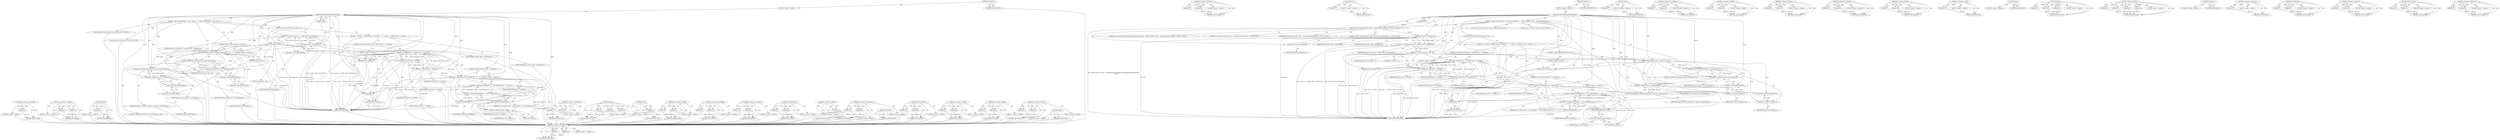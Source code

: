 digraph "&lt;operator&gt;.fieldAccess" {
vulnerable_160 [label=<(METHOD,&lt;operator&gt;.indirection)>];
vulnerable_161 [label=<(PARAM,p1)>];
vulnerable_162 [label=<(BLOCK,&lt;empty&gt;,&lt;empty&gt;)>];
vulnerable_163 [label=<(METHOD_RETURN,ANY)>];
vulnerable_114 [label=<(METHOD,&lt;operator&gt;.logicalOr)>];
vulnerable_115 [label=<(PARAM,p1)>];
vulnerable_116 [label=<(PARAM,p2)>];
vulnerable_117 [label=<(BLOCK,&lt;empty&gt;,&lt;empty&gt;)>];
vulnerable_118 [label=<(METHOD_RETURN,ANY)>];
vulnerable_138 [label=<(METHOD,value)>];
vulnerable_139 [label=<(PARAM,p1)>];
vulnerable_140 [label=<(BLOCK,&lt;empty&gt;,&lt;empty&gt;)>];
vulnerable_141 [label=<(METHOD_RETURN,ANY)>];
vulnerable_6 [label=<(METHOD,&lt;global&gt;)<SUB>1</SUB>>];
vulnerable_7 [label=<(BLOCK,&lt;empty&gt;,&lt;empty&gt;)<SUB>1</SUB>>];
vulnerable_8 [label=<(METHOD,OnFileCanReadWithoutBlocking)<SUB>1</SUB>>];
vulnerable_9 [label=<(PARAM,int fd)<SUB>1</SUB>>];
vulnerable_10 [label=<(BLOCK,{
   input_event inputs[4];
   ssize_t read_siz...,{
   input_event inputs[4];
   ssize_t read_siz...)<SUB>1</SUB>>];
vulnerable_11 [label="<(LOCAL,input_event[4] inputs: input_event[4])<SUB>2</SUB>>"];
vulnerable_12 [label="<(LOCAL,ssize_t read_size: ssize_t)<SUB>3</SUB>>"];
vulnerable_13 [label=<(&lt;operator&gt;.assignment,read_size = read(fd, inputs, sizeof(inputs)))<SUB>3</SUB>>];
vulnerable_14 [label=<(IDENTIFIER,read_size,read_size = read(fd, inputs, sizeof(inputs)))<SUB>3</SUB>>];
vulnerable_15 [label=<(read,read(fd, inputs, sizeof(inputs)))<SUB>3</SUB>>];
vulnerable_16 [label=<(IDENTIFIER,fd,read(fd, inputs, sizeof(inputs)))<SUB>3</SUB>>];
vulnerable_17 [label=<(IDENTIFIER,inputs,read(fd, inputs, sizeof(inputs)))<SUB>3</SUB>>];
vulnerable_18 [label=<(&lt;operator&gt;.sizeOf,sizeof(inputs))<SUB>3</SUB>>];
vulnerable_19 [label=<(IDENTIFIER,inputs,sizeof(inputs))<SUB>3</SUB>>];
vulnerable_20 [label=<(CONTROL_STRUCTURE,IF,if (read_size &lt; 0))<SUB>4</SUB>>];
vulnerable_21 [label=<(&lt;operator&gt;.lessThan,read_size &lt; 0)<SUB>4</SUB>>];
vulnerable_22 [label=<(IDENTIFIER,read_size,read_size &lt; 0)<SUB>4</SUB>>];
vulnerable_23 [label=<(LITERAL,0,read_size &lt; 0)<SUB>4</SUB>>];
vulnerable_24 [label=<(BLOCK,{
    if (errno == EINTR || errno == EAGAIN)
  ...,{
    if (errno == EINTR || errno == EAGAIN)
  ...)<SUB>4</SUB>>];
vulnerable_25 [label=<(CONTROL_STRUCTURE,IF,if (errno == EINTR || errno == EAGAIN))<SUB>5</SUB>>];
vulnerable_26 [label=<(&lt;operator&gt;.logicalOr,errno == EINTR || errno == EAGAIN)<SUB>5</SUB>>];
vulnerable_27 [label=<(&lt;operator&gt;.equals,errno == EINTR)<SUB>5</SUB>>];
vulnerable_28 [label=<(IDENTIFIER,errno,errno == EINTR)<SUB>5</SUB>>];
vulnerable_29 [label=<(IDENTIFIER,EINTR,errno == EINTR)<SUB>5</SUB>>];
vulnerable_30 [label=<(&lt;operator&gt;.equals,errno == EAGAIN)<SUB>5</SUB>>];
vulnerable_31 [label=<(IDENTIFIER,errno,errno == EAGAIN)<SUB>5</SUB>>];
vulnerable_32 [label=<(IDENTIFIER,EAGAIN,errno == EAGAIN)<SUB>5</SUB>>];
vulnerable_33 [label=<(BLOCK,&lt;empty&gt;,&lt;empty&gt;)<SUB>6</SUB>>];
vulnerable_34 [label=<(RETURN,return;,return;)<SUB>6</SUB>>];
vulnerable_35 [label=<(CONTROL_STRUCTURE,IF,if (errno != ENODEV))<SUB>7</SUB>>];
vulnerable_36 [label=<(&lt;operator&gt;.notEquals,errno != ENODEV)<SUB>7</SUB>>];
vulnerable_37 [label=<(IDENTIFIER,errno,errno != ENODEV)<SUB>7</SUB>>];
vulnerable_38 [label=<(IDENTIFIER,ENODEV,errno != ENODEV)<SUB>7</SUB>>];
vulnerable_39 [label=<(BLOCK,&lt;empty&gt;,&lt;empty&gt;)<SUB>8</SUB>>];
vulnerable_40 [label=<(&lt;operator&gt;.shiftLeft,PLOG(ERROR) &lt;&lt; &quot;error reading device &quot; &lt;&lt; path_...)<SUB>8</SUB>>];
vulnerable_41 [label=<(&lt;operator&gt;.shiftLeft,PLOG(ERROR) &lt;&lt; &quot;error reading device &quot;)<SUB>8</SUB>>];
vulnerable_42 [label=<(PLOG,PLOG(ERROR))<SUB>8</SUB>>];
vulnerable_43 [label=<(IDENTIFIER,ERROR,PLOG(ERROR))<SUB>8</SUB>>];
vulnerable_44 [label=<(LITERAL,&quot;error reading device &quot;,PLOG(ERROR) &lt;&lt; &quot;error reading device &quot;)<SUB>8</SUB>>];
vulnerable_45 [label=<(value,path_.value())<SUB>8</SUB>>];
vulnerable_46 [label=<(&lt;operator&gt;.fieldAccess,path_.value)<SUB>8</SUB>>];
vulnerable_47 [label=<(IDENTIFIER,path_,path_.value())<SUB>8</SUB>>];
vulnerable_48 [label=<(FIELD_IDENTIFIER,value,value)<SUB>8</SUB>>];
vulnerable_49 [label=<(Stop,Stop())<SUB>9</SUB>>];
vulnerable_50 [label=<(RETURN,return;,return;)<SUB>10</SUB>>];
vulnerable_51 [label=<(CONTROL_STRUCTURE,IF,if (ignore_events_))<SUB>13</SUB>>];
vulnerable_52 [label=<(IDENTIFIER,ignore_events_,if (ignore_events_))<SUB>13</SUB>>];
vulnerable_53 [label=<(BLOCK,&lt;empty&gt;,&lt;empty&gt;)<SUB>14</SUB>>];
vulnerable_54 [label=<(RETURN,return;,return;)<SUB>14</SUB>>];
vulnerable_55 [label=<(DCHECK_EQ,DCHECK_EQ(read_size % sizeof(*inputs), 0u))<SUB>16</SUB>>];
vulnerable_56 [label=<(&lt;operator&gt;.modulo,read_size % sizeof(*inputs))<SUB>16</SUB>>];
vulnerable_57 [label=<(IDENTIFIER,read_size,read_size % sizeof(*inputs))<SUB>16</SUB>>];
vulnerable_58 [label=<(&lt;operator&gt;.sizeOf,sizeof(*inputs))<SUB>16</SUB>>];
vulnerable_59 [label=<(&lt;operator&gt;.indirection,*inputs)<SUB>16</SUB>>];
vulnerable_60 [label=<(IDENTIFIER,inputs,sizeof(*inputs))<SUB>16</SUB>>];
vulnerable_61 [label=<(LITERAL,0u,DCHECK_EQ(read_size % sizeof(*inputs), 0u))<SUB>16</SUB>>];
vulnerable_62 [label=<(ProcessEvents,ProcessEvents(inputs, read_size / sizeof(*inputs)))<SUB>17</SUB>>];
vulnerable_63 [label=<(IDENTIFIER,inputs,ProcessEvents(inputs, read_size / sizeof(*inputs)))<SUB>17</SUB>>];
vulnerable_64 [label=<(&lt;operator&gt;.division,read_size / sizeof(*inputs))<SUB>17</SUB>>];
vulnerable_65 [label=<(IDENTIFIER,read_size,read_size / sizeof(*inputs))<SUB>17</SUB>>];
vulnerable_66 [label=<(&lt;operator&gt;.sizeOf,sizeof(*inputs))<SUB>17</SUB>>];
vulnerable_67 [label=<(&lt;operator&gt;.indirection,*inputs)<SUB>17</SUB>>];
vulnerable_68 [label=<(IDENTIFIER,inputs,sizeof(*inputs))<SUB>17</SUB>>];
vulnerable_69 [label=<(METHOD_RETURN,void)<SUB>1</SUB>>];
vulnerable_71 [label=<(METHOD_RETURN,ANY)<SUB>1</SUB>>];
vulnerable_142 [label=<(METHOD,&lt;operator&gt;.fieldAccess)>];
vulnerable_143 [label=<(PARAM,p1)>];
vulnerable_144 [label=<(PARAM,p2)>];
vulnerable_145 [label=<(BLOCK,&lt;empty&gt;,&lt;empty&gt;)>];
vulnerable_146 [label=<(METHOD_RETURN,ANY)>];
vulnerable_99 [label=<(METHOD,read)>];
vulnerable_100 [label=<(PARAM,p1)>];
vulnerable_101 [label=<(PARAM,p2)>];
vulnerable_102 [label=<(PARAM,p3)>];
vulnerable_103 [label=<(BLOCK,&lt;empty&gt;,&lt;empty&gt;)>];
vulnerable_104 [label=<(METHOD_RETURN,ANY)>];
vulnerable_134 [label=<(METHOD,PLOG)>];
vulnerable_135 [label=<(PARAM,p1)>];
vulnerable_136 [label=<(BLOCK,&lt;empty&gt;,&lt;empty&gt;)>];
vulnerable_137 [label=<(METHOD_RETURN,ANY)>];
vulnerable_129 [label=<(METHOD,&lt;operator&gt;.shiftLeft)>];
vulnerable_130 [label=<(PARAM,p1)>];
vulnerable_131 [label=<(PARAM,p2)>];
vulnerable_132 [label=<(BLOCK,&lt;empty&gt;,&lt;empty&gt;)>];
vulnerable_133 [label=<(METHOD_RETURN,ANY)>];
vulnerable_124 [label=<(METHOD,&lt;operator&gt;.notEquals)>];
vulnerable_125 [label=<(PARAM,p1)>];
vulnerable_126 [label=<(PARAM,p2)>];
vulnerable_127 [label=<(BLOCK,&lt;empty&gt;,&lt;empty&gt;)>];
vulnerable_128 [label=<(METHOD_RETURN,ANY)>];
vulnerable_109 [label=<(METHOD,&lt;operator&gt;.lessThan)>];
vulnerable_110 [label=<(PARAM,p1)>];
vulnerable_111 [label=<(PARAM,p2)>];
vulnerable_112 [label=<(BLOCK,&lt;empty&gt;,&lt;empty&gt;)>];
vulnerable_113 [label=<(METHOD_RETURN,ANY)>];
vulnerable_150 [label=<(METHOD,DCHECK_EQ)>];
vulnerable_151 [label=<(PARAM,p1)>];
vulnerable_152 [label=<(PARAM,p2)>];
vulnerable_153 [label=<(BLOCK,&lt;empty&gt;,&lt;empty&gt;)>];
vulnerable_154 [label=<(METHOD_RETURN,ANY)>];
vulnerable_105 [label=<(METHOD,&lt;operator&gt;.sizeOf)>];
vulnerable_106 [label=<(PARAM,p1)>];
vulnerable_107 [label=<(BLOCK,&lt;empty&gt;,&lt;empty&gt;)>];
vulnerable_108 [label=<(METHOD_RETURN,ANY)>];
vulnerable_94 [label=<(METHOD,&lt;operator&gt;.assignment)>];
vulnerable_95 [label=<(PARAM,p1)>];
vulnerable_96 [label=<(PARAM,p2)>];
vulnerable_97 [label=<(BLOCK,&lt;empty&gt;,&lt;empty&gt;)>];
vulnerable_98 [label=<(METHOD_RETURN,ANY)>];
vulnerable_88 [label=<(METHOD,&lt;global&gt;)<SUB>1</SUB>>];
vulnerable_89 [label=<(BLOCK,&lt;empty&gt;,&lt;empty&gt;)>];
vulnerable_90 [label=<(METHOD_RETURN,ANY)>];
vulnerable_164 [label=<(METHOD,ProcessEvents)>];
vulnerable_165 [label=<(PARAM,p1)>];
vulnerable_166 [label=<(PARAM,p2)>];
vulnerable_167 [label=<(BLOCK,&lt;empty&gt;,&lt;empty&gt;)>];
vulnerable_168 [label=<(METHOD_RETURN,ANY)>];
vulnerable_155 [label=<(METHOD,&lt;operator&gt;.modulo)>];
vulnerable_156 [label=<(PARAM,p1)>];
vulnerable_157 [label=<(PARAM,p2)>];
vulnerable_158 [label=<(BLOCK,&lt;empty&gt;,&lt;empty&gt;)>];
vulnerable_159 [label=<(METHOD_RETURN,ANY)>];
vulnerable_119 [label=<(METHOD,&lt;operator&gt;.equals)>];
vulnerable_120 [label=<(PARAM,p1)>];
vulnerable_121 [label=<(PARAM,p2)>];
vulnerable_122 [label=<(BLOCK,&lt;empty&gt;,&lt;empty&gt;)>];
vulnerable_123 [label=<(METHOD_RETURN,ANY)>];
vulnerable_169 [label=<(METHOD,&lt;operator&gt;.division)>];
vulnerable_170 [label=<(PARAM,p1)>];
vulnerable_171 [label=<(PARAM,p2)>];
vulnerable_172 [label=<(BLOCK,&lt;empty&gt;,&lt;empty&gt;)>];
vulnerable_173 [label=<(METHOD_RETURN,ANY)>];
vulnerable_147 [label=<(METHOD,Stop)>];
vulnerable_148 [label=<(BLOCK,&lt;empty&gt;,&lt;empty&gt;)>];
vulnerable_149 [label=<(METHOD_RETURN,ANY)>];
fixed_173 [label=<(METHOD,&lt;operator&gt;.modulo)>];
fixed_174 [label=<(PARAM,p1)>];
fixed_175 [label=<(PARAM,p2)>];
fixed_176 [label=<(BLOCK,&lt;empty&gt;,&lt;empty&gt;)>];
fixed_177 [label=<(METHOD_RETURN,ANY)>];
fixed_127 [label=<(METHOD,&lt;operator&gt;.lessThan)>];
fixed_128 [label=<(PARAM,p1)>];
fixed_129 [label=<(PARAM,p2)>];
fixed_130 [label=<(BLOCK,&lt;empty&gt;,&lt;empty&gt;)>];
fixed_131 [label=<(METHOD_RETURN,ANY)>];
fixed_152 [label=<(METHOD,PLOG)>];
fixed_153 [label=<(PARAM,p1)>];
fixed_154 [label=<(BLOCK,&lt;empty&gt;,&lt;empty&gt;)>];
fixed_155 [label=<(METHOD_RETURN,ANY)>];
fixed_6 [label=<(METHOD,&lt;global&gt;)<SUB>1</SUB>>];
fixed_7 [label=<(BLOCK,&lt;empty&gt;,&lt;empty&gt;)<SUB>1</SUB>>];
fixed_8 [label=<(METHOD,OnFileCanReadWithoutBlocking)<SUB>1</SUB>>];
fixed_9 [label=<(PARAM,int fd)<SUB>1</SUB>>];
fixed_10 [label=<(BLOCK,{
  TRACE_EVENT1(&quot;evdev&quot;, &quot;EventConverterEvdevI...,{
  TRACE_EVENT1(&quot;evdev&quot;, &quot;EventConverterEvdevI...)<SUB>1</SUB>>];
fixed_11 [label="<(TRACE_EVENT1,TRACE_EVENT1(&quot;evdev&quot;, &quot;EventConverterEvdevImpl:...)<SUB>2</SUB>>"];
fixed_12 [label="<(LITERAL,&quot;evdev&quot;,TRACE_EVENT1(&quot;evdev&quot;, &quot;EventConverterEvdevImpl:...)<SUB>2</SUB>>"];
fixed_13 [label="<(LITERAL,&quot;EventConverterEvdevImpl::OnFileCanReadWithoutB...,TRACE_EVENT1(&quot;evdev&quot;, &quot;EventConverterEvdevImpl:...)<SUB>2</SUB>>"];
fixed_14 [label="<(LITERAL,&quot;fd&quot;,TRACE_EVENT1(&quot;evdev&quot;, &quot;EventConverterEvdevImpl:...)<SUB>3</SUB>>"];
fixed_15 [label="<(IDENTIFIER,fd,TRACE_EVENT1(&quot;evdev&quot;, &quot;EventConverterEvdevImpl:...)<SUB>3</SUB>>"];
fixed_16 [label="<(LOCAL,input_event[4] inputs: input_event[4])<SUB>5</SUB>>"];
fixed_17 [label="<(LOCAL,ssize_t read_size: ssize_t)<SUB>6</SUB>>"];
fixed_18 [label=<(&lt;operator&gt;.assignment,read_size = read(fd, inputs, sizeof(inputs)))<SUB>6</SUB>>];
fixed_19 [label=<(IDENTIFIER,read_size,read_size = read(fd, inputs, sizeof(inputs)))<SUB>6</SUB>>];
fixed_20 [label=<(read,read(fd, inputs, sizeof(inputs)))<SUB>6</SUB>>];
fixed_21 [label=<(IDENTIFIER,fd,read(fd, inputs, sizeof(inputs)))<SUB>6</SUB>>];
fixed_22 [label=<(IDENTIFIER,inputs,read(fd, inputs, sizeof(inputs)))<SUB>6</SUB>>];
fixed_23 [label=<(&lt;operator&gt;.sizeOf,sizeof(inputs))<SUB>6</SUB>>];
fixed_24 [label=<(IDENTIFIER,inputs,sizeof(inputs))<SUB>6</SUB>>];
fixed_25 [label=<(CONTROL_STRUCTURE,IF,if (read_size &lt; 0))<SUB>7</SUB>>];
fixed_26 [label=<(&lt;operator&gt;.lessThan,read_size &lt; 0)<SUB>7</SUB>>];
fixed_27 [label=<(IDENTIFIER,read_size,read_size &lt; 0)<SUB>7</SUB>>];
fixed_28 [label=<(LITERAL,0,read_size &lt; 0)<SUB>7</SUB>>];
fixed_29 [label=<(BLOCK,{
    if (errno == EINTR || errno == EAGAIN)
  ...,{
    if (errno == EINTR || errno == EAGAIN)
  ...)<SUB>7</SUB>>];
fixed_30 [label=<(CONTROL_STRUCTURE,IF,if (errno == EINTR || errno == EAGAIN))<SUB>8</SUB>>];
fixed_31 [label=<(&lt;operator&gt;.logicalOr,errno == EINTR || errno == EAGAIN)<SUB>8</SUB>>];
fixed_32 [label=<(&lt;operator&gt;.equals,errno == EINTR)<SUB>8</SUB>>];
fixed_33 [label=<(IDENTIFIER,errno,errno == EINTR)<SUB>8</SUB>>];
fixed_34 [label=<(IDENTIFIER,EINTR,errno == EINTR)<SUB>8</SUB>>];
fixed_35 [label=<(&lt;operator&gt;.equals,errno == EAGAIN)<SUB>8</SUB>>];
fixed_36 [label=<(IDENTIFIER,errno,errno == EAGAIN)<SUB>8</SUB>>];
fixed_37 [label=<(IDENTIFIER,EAGAIN,errno == EAGAIN)<SUB>8</SUB>>];
fixed_38 [label=<(BLOCK,&lt;empty&gt;,&lt;empty&gt;)<SUB>9</SUB>>];
fixed_39 [label=<(RETURN,return;,return;)<SUB>9</SUB>>];
fixed_40 [label=<(CONTROL_STRUCTURE,IF,if (errno != ENODEV))<SUB>10</SUB>>];
fixed_41 [label=<(&lt;operator&gt;.notEquals,errno != ENODEV)<SUB>10</SUB>>];
fixed_42 [label=<(IDENTIFIER,errno,errno != ENODEV)<SUB>10</SUB>>];
fixed_43 [label=<(IDENTIFIER,ENODEV,errno != ENODEV)<SUB>10</SUB>>];
fixed_44 [label=<(BLOCK,&lt;empty&gt;,&lt;empty&gt;)<SUB>11</SUB>>];
fixed_45 [label=<(&lt;operator&gt;.shiftLeft,PLOG(ERROR) &lt;&lt; &quot;error reading device &quot; &lt;&lt; path_...)<SUB>11</SUB>>];
fixed_46 [label=<(&lt;operator&gt;.shiftLeft,PLOG(ERROR) &lt;&lt; &quot;error reading device &quot;)<SUB>11</SUB>>];
fixed_47 [label=<(PLOG,PLOG(ERROR))<SUB>11</SUB>>];
fixed_48 [label=<(IDENTIFIER,ERROR,PLOG(ERROR))<SUB>11</SUB>>];
fixed_49 [label=<(LITERAL,&quot;error reading device &quot;,PLOG(ERROR) &lt;&lt; &quot;error reading device &quot;)<SUB>11</SUB>>];
fixed_50 [label=<(value,path_.value())<SUB>11</SUB>>];
fixed_51 [label=<(&lt;operator&gt;.fieldAccess,path_.value)<SUB>11</SUB>>];
fixed_52 [label=<(IDENTIFIER,path_,path_.value())<SUB>11</SUB>>];
fixed_53 [label=<(FIELD_IDENTIFIER,value,value)<SUB>11</SUB>>];
fixed_54 [label=<(Stop,Stop())<SUB>12</SUB>>];
fixed_55 [label=<(RETURN,return;,return;)<SUB>13</SUB>>];
fixed_56 [label=<(CONTROL_STRUCTURE,IF,if (ignore_events_))<SUB>16</SUB>>];
fixed_57 [label=<(IDENTIFIER,ignore_events_,if (ignore_events_))<SUB>16</SUB>>];
fixed_58 [label=<(BLOCK,&lt;empty&gt;,&lt;empty&gt;)<SUB>17</SUB>>];
fixed_59 [label=<(RETURN,return;,return;)<SUB>17</SUB>>];
fixed_60 [label=<(DCHECK_EQ,DCHECK_EQ(read_size % sizeof(*inputs), 0u))<SUB>19</SUB>>];
fixed_61 [label=<(&lt;operator&gt;.modulo,read_size % sizeof(*inputs))<SUB>19</SUB>>];
fixed_62 [label=<(IDENTIFIER,read_size,read_size % sizeof(*inputs))<SUB>19</SUB>>];
fixed_63 [label=<(&lt;operator&gt;.sizeOf,sizeof(*inputs))<SUB>19</SUB>>];
fixed_64 [label=<(&lt;operator&gt;.indirection,*inputs)<SUB>19</SUB>>];
fixed_65 [label=<(IDENTIFIER,inputs,sizeof(*inputs))<SUB>19</SUB>>];
fixed_66 [label=<(LITERAL,0u,DCHECK_EQ(read_size % sizeof(*inputs), 0u))<SUB>19</SUB>>];
fixed_67 [label=<(ProcessEvents,ProcessEvents(inputs, read_size / sizeof(*inputs)))<SUB>20</SUB>>];
fixed_68 [label=<(IDENTIFIER,inputs,ProcessEvents(inputs, read_size / sizeof(*inputs)))<SUB>20</SUB>>];
fixed_69 [label=<(&lt;operator&gt;.division,read_size / sizeof(*inputs))<SUB>20</SUB>>];
fixed_70 [label=<(IDENTIFIER,read_size,read_size / sizeof(*inputs))<SUB>20</SUB>>];
fixed_71 [label=<(&lt;operator&gt;.sizeOf,sizeof(*inputs))<SUB>20</SUB>>];
fixed_72 [label=<(&lt;operator&gt;.indirection,*inputs)<SUB>20</SUB>>];
fixed_73 [label=<(IDENTIFIER,inputs,sizeof(*inputs))<SUB>20</SUB>>];
fixed_74 [label=<(METHOD_RETURN,void)<SUB>1</SUB>>];
fixed_76 [label=<(METHOD_RETURN,ANY)<SUB>1</SUB>>];
fixed_156 [label=<(METHOD,value)>];
fixed_157 [label=<(PARAM,p1)>];
fixed_158 [label=<(BLOCK,&lt;empty&gt;,&lt;empty&gt;)>];
fixed_159 [label=<(METHOD_RETURN,ANY)>];
fixed_112 [label=<(METHOD,&lt;operator&gt;.assignment)>];
fixed_113 [label=<(PARAM,p1)>];
fixed_114 [label=<(PARAM,p2)>];
fixed_115 [label=<(BLOCK,&lt;empty&gt;,&lt;empty&gt;)>];
fixed_116 [label=<(METHOD_RETURN,ANY)>];
fixed_147 [label=<(METHOD,&lt;operator&gt;.shiftLeft)>];
fixed_148 [label=<(PARAM,p1)>];
fixed_149 [label=<(PARAM,p2)>];
fixed_150 [label=<(BLOCK,&lt;empty&gt;,&lt;empty&gt;)>];
fixed_151 [label=<(METHOD_RETURN,ANY)>];
fixed_187 [label=<(METHOD,&lt;operator&gt;.division)>];
fixed_188 [label=<(PARAM,p1)>];
fixed_189 [label=<(PARAM,p2)>];
fixed_190 [label=<(BLOCK,&lt;empty&gt;,&lt;empty&gt;)>];
fixed_191 [label=<(METHOD_RETURN,ANY)>];
fixed_142 [label=<(METHOD,&lt;operator&gt;.notEquals)>];
fixed_143 [label=<(PARAM,p1)>];
fixed_144 [label=<(PARAM,p2)>];
fixed_145 [label=<(BLOCK,&lt;empty&gt;,&lt;empty&gt;)>];
fixed_146 [label=<(METHOD_RETURN,ANY)>];
fixed_137 [label=<(METHOD,&lt;operator&gt;.equals)>];
fixed_138 [label=<(PARAM,p1)>];
fixed_139 [label=<(PARAM,p2)>];
fixed_140 [label=<(BLOCK,&lt;empty&gt;,&lt;empty&gt;)>];
fixed_141 [label=<(METHOD_RETURN,ANY)>];
fixed_123 [label=<(METHOD,&lt;operator&gt;.sizeOf)>];
fixed_124 [label=<(PARAM,p1)>];
fixed_125 [label=<(BLOCK,&lt;empty&gt;,&lt;empty&gt;)>];
fixed_126 [label=<(METHOD_RETURN,ANY)>];
fixed_165 [label=<(METHOD,Stop)>];
fixed_166 [label=<(BLOCK,&lt;empty&gt;,&lt;empty&gt;)>];
fixed_167 [label=<(METHOD_RETURN,ANY)>];
fixed_117 [label=<(METHOD,read)>];
fixed_118 [label=<(PARAM,p1)>];
fixed_119 [label=<(PARAM,p2)>];
fixed_120 [label=<(PARAM,p3)>];
fixed_121 [label=<(BLOCK,&lt;empty&gt;,&lt;empty&gt;)>];
fixed_122 [label=<(METHOD_RETURN,ANY)>];
fixed_105 [label=<(METHOD,TRACE_EVENT1)>];
fixed_106 [label=<(PARAM,p1)>];
fixed_107 [label=<(PARAM,p2)>];
fixed_108 [label=<(PARAM,p3)>];
fixed_109 [label=<(PARAM,p4)>];
fixed_110 [label=<(BLOCK,&lt;empty&gt;,&lt;empty&gt;)>];
fixed_111 [label=<(METHOD_RETURN,ANY)>];
fixed_99 [label=<(METHOD,&lt;global&gt;)<SUB>1</SUB>>];
fixed_100 [label=<(BLOCK,&lt;empty&gt;,&lt;empty&gt;)>];
fixed_101 [label=<(METHOD_RETURN,ANY)>];
fixed_178 [label=<(METHOD,&lt;operator&gt;.indirection)>];
fixed_179 [label=<(PARAM,p1)>];
fixed_180 [label=<(BLOCK,&lt;empty&gt;,&lt;empty&gt;)>];
fixed_181 [label=<(METHOD_RETURN,ANY)>];
fixed_168 [label=<(METHOD,DCHECK_EQ)>];
fixed_169 [label=<(PARAM,p1)>];
fixed_170 [label=<(PARAM,p2)>];
fixed_171 [label=<(BLOCK,&lt;empty&gt;,&lt;empty&gt;)>];
fixed_172 [label=<(METHOD_RETURN,ANY)>];
fixed_132 [label=<(METHOD,&lt;operator&gt;.logicalOr)>];
fixed_133 [label=<(PARAM,p1)>];
fixed_134 [label=<(PARAM,p2)>];
fixed_135 [label=<(BLOCK,&lt;empty&gt;,&lt;empty&gt;)>];
fixed_136 [label=<(METHOD_RETURN,ANY)>];
fixed_182 [label=<(METHOD,ProcessEvents)>];
fixed_183 [label=<(PARAM,p1)>];
fixed_184 [label=<(PARAM,p2)>];
fixed_185 [label=<(BLOCK,&lt;empty&gt;,&lt;empty&gt;)>];
fixed_186 [label=<(METHOD_RETURN,ANY)>];
fixed_160 [label=<(METHOD,&lt;operator&gt;.fieldAccess)>];
fixed_161 [label=<(PARAM,p1)>];
fixed_162 [label=<(PARAM,p2)>];
fixed_163 [label=<(BLOCK,&lt;empty&gt;,&lt;empty&gt;)>];
fixed_164 [label=<(METHOD_RETURN,ANY)>];
vulnerable_160 -> vulnerable_161  [key=0, label="AST: "];
vulnerable_160 -> vulnerable_161  [key=1, label="DDG: "];
vulnerable_160 -> vulnerable_162  [key=0, label="AST: "];
vulnerable_160 -> vulnerable_163  [key=0, label="AST: "];
vulnerable_160 -> vulnerable_163  [key=1, label="CFG: "];
vulnerable_161 -> vulnerable_163  [key=0, label="DDG: p1"];
vulnerable_162 -> fixed_173  [key=0];
vulnerable_163 -> fixed_173  [key=0];
vulnerable_114 -> vulnerable_115  [key=0, label="AST: "];
vulnerable_114 -> vulnerable_115  [key=1, label="DDG: "];
vulnerable_114 -> vulnerable_117  [key=0, label="AST: "];
vulnerable_114 -> vulnerable_116  [key=0, label="AST: "];
vulnerable_114 -> vulnerable_116  [key=1, label="DDG: "];
vulnerable_114 -> vulnerable_118  [key=0, label="AST: "];
vulnerable_114 -> vulnerable_118  [key=1, label="CFG: "];
vulnerable_115 -> vulnerable_118  [key=0, label="DDG: p1"];
vulnerable_116 -> vulnerable_118  [key=0, label="DDG: p2"];
vulnerable_117 -> fixed_173  [key=0];
vulnerable_118 -> fixed_173  [key=0];
vulnerable_138 -> vulnerable_139  [key=0, label="AST: "];
vulnerable_138 -> vulnerable_139  [key=1, label="DDG: "];
vulnerable_138 -> vulnerable_140  [key=0, label="AST: "];
vulnerable_138 -> vulnerable_141  [key=0, label="AST: "];
vulnerable_138 -> vulnerable_141  [key=1, label="CFG: "];
vulnerable_139 -> vulnerable_141  [key=0, label="DDG: p1"];
vulnerable_140 -> fixed_173  [key=0];
vulnerable_141 -> fixed_173  [key=0];
vulnerable_6 -> vulnerable_7  [key=0, label="AST: "];
vulnerable_6 -> vulnerable_71  [key=0, label="AST: "];
vulnerable_6 -> vulnerable_71  [key=1, label="CFG: "];
vulnerable_7 -> vulnerable_8  [key=0, label="AST: "];
vulnerable_8 -> vulnerable_9  [key=0, label="AST: "];
vulnerable_8 -> vulnerable_9  [key=1, label="DDG: "];
vulnerable_8 -> vulnerable_10  [key=0, label="AST: "];
vulnerable_8 -> vulnerable_69  [key=0, label="AST: "];
vulnerable_8 -> vulnerable_18  [key=0, label="CFG: "];
vulnerable_8 -> vulnerable_52  [key=0, label="DDG: "];
vulnerable_8 -> vulnerable_55  [key=0, label="DDG: "];
vulnerable_8 -> vulnerable_62  [key=0, label="DDG: "];
vulnerable_8 -> vulnerable_15  [key=0, label="DDG: "];
vulnerable_8 -> vulnerable_21  [key=0, label="DDG: "];
vulnerable_8 -> vulnerable_49  [key=0, label="DDG: "];
vulnerable_8 -> vulnerable_50  [key=0, label="DDG: "];
vulnerable_8 -> vulnerable_54  [key=0, label="DDG: "];
vulnerable_8 -> vulnerable_56  [key=0, label="DDG: "];
vulnerable_8 -> vulnerable_64  [key=0, label="DDG: "];
vulnerable_8 -> vulnerable_34  [key=0, label="DDG: "];
vulnerable_8 -> vulnerable_36  [key=0, label="DDG: "];
vulnerable_8 -> vulnerable_27  [key=0, label="DDG: "];
vulnerable_8 -> vulnerable_30  [key=0, label="DDG: "];
vulnerable_8 -> vulnerable_41  [key=0, label="DDG: "];
vulnerable_8 -> vulnerable_42  [key=0, label="DDG: "];
vulnerable_9 -> vulnerable_15  [key=0, label="DDG: fd"];
vulnerable_10 -> vulnerable_11  [key=0, label="AST: "];
vulnerable_10 -> vulnerable_12  [key=0, label="AST: "];
vulnerable_10 -> vulnerable_13  [key=0, label="AST: "];
vulnerable_10 -> vulnerable_20  [key=0, label="AST: "];
vulnerable_10 -> vulnerable_51  [key=0, label="AST: "];
vulnerable_10 -> vulnerable_55  [key=0, label="AST: "];
vulnerable_10 -> vulnerable_62  [key=0, label="AST: "];
vulnerable_11 -> fixed_173  [key=0];
vulnerable_12 -> fixed_173  [key=0];
vulnerable_13 -> vulnerable_14  [key=0, label="AST: "];
vulnerable_13 -> vulnerable_15  [key=0, label="AST: "];
vulnerable_13 -> vulnerable_21  [key=0, label="CFG: "];
vulnerable_13 -> vulnerable_21  [key=1, label="DDG: read_size"];
vulnerable_13 -> vulnerable_69  [key=0, label="DDG: read(fd, inputs, sizeof(inputs))"];
vulnerable_13 -> vulnerable_69  [key=1, label="DDG: read_size = read(fd, inputs, sizeof(inputs))"];
vulnerable_14 -> fixed_173  [key=0];
vulnerable_15 -> vulnerable_16  [key=0, label="AST: "];
vulnerable_15 -> vulnerable_17  [key=0, label="AST: "];
vulnerable_15 -> vulnerable_18  [key=0, label="AST: "];
vulnerable_15 -> vulnerable_13  [key=0, label="CFG: "];
vulnerable_15 -> vulnerable_13  [key=1, label="DDG: fd"];
vulnerable_15 -> vulnerable_13  [key=2, label="DDG: inputs"];
vulnerable_15 -> vulnerable_69  [key=0, label="DDG: fd"];
vulnerable_15 -> vulnerable_69  [key=1, label="DDG: inputs"];
vulnerable_15 -> vulnerable_62  [key=0, label="DDG: inputs"];
vulnerable_16 -> fixed_173  [key=0];
vulnerable_17 -> fixed_173  [key=0];
vulnerable_18 -> vulnerable_19  [key=0, label="AST: "];
vulnerable_18 -> vulnerable_15  [key=0, label="CFG: "];
vulnerable_19 -> fixed_173  [key=0];
vulnerable_20 -> vulnerable_21  [key=0, label="AST: "];
vulnerable_20 -> vulnerable_24  [key=0, label="AST: "];
vulnerable_21 -> vulnerable_22  [key=0, label="AST: "];
vulnerable_21 -> vulnerable_23  [key=0, label="AST: "];
vulnerable_21 -> vulnerable_52  [key=0, label="CFG: "];
vulnerable_21 -> vulnerable_52  [key=1, label="CDG: "];
vulnerable_21 -> vulnerable_27  [key=0, label="CFG: "];
vulnerable_21 -> vulnerable_27  [key=1, label="CDG: "];
vulnerable_21 -> vulnerable_69  [key=0, label="DDG: read_size"];
vulnerable_21 -> vulnerable_69  [key=1, label="DDG: read_size &lt; 0"];
vulnerable_21 -> vulnerable_56  [key=0, label="DDG: read_size"];
vulnerable_21 -> vulnerable_26  [key=0, label="CDG: "];
vulnerable_22 -> fixed_173  [key=0];
vulnerable_23 -> fixed_173  [key=0];
vulnerable_24 -> vulnerable_25  [key=0, label="AST: "];
vulnerable_24 -> vulnerable_35  [key=0, label="AST: "];
vulnerable_24 -> vulnerable_49  [key=0, label="AST: "];
vulnerable_24 -> vulnerable_50  [key=0, label="AST: "];
vulnerable_25 -> vulnerable_26  [key=0, label="AST: "];
vulnerable_25 -> vulnerable_33  [key=0, label="AST: "];
vulnerable_26 -> vulnerable_27  [key=0, label="AST: "];
vulnerable_26 -> vulnerable_30  [key=0, label="AST: "];
vulnerable_26 -> vulnerable_34  [key=0, label="CFG: "];
vulnerable_26 -> vulnerable_34  [key=1, label="CDG: "];
vulnerable_26 -> vulnerable_36  [key=0, label="CFG: "];
vulnerable_26 -> vulnerable_36  [key=1, label="CDG: "];
vulnerable_26 -> vulnerable_69  [key=0, label="DDG: errno == EINTR"];
vulnerable_26 -> vulnerable_69  [key=1, label="DDG: errno == EAGAIN"];
vulnerable_26 -> vulnerable_69  [key=2, label="DDG: errno == EINTR || errno == EAGAIN"];
vulnerable_26 -> vulnerable_49  [key=0, label="CDG: "];
vulnerable_26 -> vulnerable_50  [key=0, label="CDG: "];
vulnerable_27 -> vulnerable_28  [key=0, label="AST: "];
vulnerable_27 -> vulnerable_29  [key=0, label="AST: "];
vulnerable_27 -> vulnerable_26  [key=0, label="CFG: "];
vulnerable_27 -> vulnerable_26  [key=1, label="DDG: errno"];
vulnerable_27 -> vulnerable_26  [key=2, label="DDG: EINTR"];
vulnerable_27 -> vulnerable_30  [key=0, label="CFG: "];
vulnerable_27 -> vulnerable_30  [key=1, label="DDG: errno"];
vulnerable_27 -> vulnerable_30  [key=2, label="CDG: "];
vulnerable_27 -> vulnerable_69  [key=0, label="DDG: errno"];
vulnerable_27 -> vulnerable_69  [key=1, label="DDG: EINTR"];
vulnerable_27 -> vulnerable_36  [key=0, label="DDG: errno"];
vulnerable_28 -> fixed_173  [key=0];
vulnerable_29 -> fixed_173  [key=0];
vulnerable_30 -> vulnerable_31  [key=0, label="AST: "];
vulnerable_30 -> vulnerable_32  [key=0, label="AST: "];
vulnerable_30 -> vulnerable_26  [key=0, label="CFG: "];
vulnerable_30 -> vulnerable_26  [key=1, label="DDG: errno"];
vulnerable_30 -> vulnerable_26  [key=2, label="DDG: EAGAIN"];
vulnerable_30 -> vulnerable_69  [key=0, label="DDG: errno"];
vulnerable_30 -> vulnerable_69  [key=1, label="DDG: EAGAIN"];
vulnerable_30 -> vulnerable_36  [key=0, label="DDG: errno"];
vulnerable_31 -> fixed_173  [key=0];
vulnerable_32 -> fixed_173  [key=0];
vulnerable_33 -> vulnerable_34  [key=0, label="AST: "];
vulnerable_34 -> vulnerable_69  [key=0, label="CFG: "];
vulnerable_34 -> vulnerable_69  [key=1, label="DDG: &lt;RET&gt;"];
vulnerable_35 -> vulnerable_36  [key=0, label="AST: "];
vulnerable_35 -> vulnerable_39  [key=0, label="AST: "];
vulnerable_36 -> vulnerable_37  [key=0, label="AST: "];
vulnerable_36 -> vulnerable_38  [key=0, label="AST: "];
vulnerable_36 -> vulnerable_49  [key=0, label="CFG: "];
vulnerable_36 -> vulnerable_42  [key=0, label="CFG: "];
vulnerable_36 -> vulnerable_42  [key=1, label="CDG: "];
vulnerable_36 -> vulnerable_69  [key=0, label="DDG: ENODEV"];
vulnerable_36 -> vulnerable_48  [key=0, label="CDG: "];
vulnerable_36 -> vulnerable_46  [key=0, label="CDG: "];
vulnerable_36 -> vulnerable_41  [key=0, label="CDG: "];
vulnerable_36 -> vulnerable_45  [key=0, label="CDG: "];
vulnerable_36 -> vulnerable_40  [key=0, label="CDG: "];
vulnerable_37 -> fixed_173  [key=0];
vulnerable_38 -> fixed_173  [key=0];
vulnerable_39 -> vulnerable_40  [key=0, label="AST: "];
vulnerable_40 -> vulnerable_41  [key=0, label="AST: "];
vulnerable_40 -> vulnerable_45  [key=0, label="AST: "];
vulnerable_40 -> vulnerable_49  [key=0, label="CFG: "];
vulnerable_41 -> vulnerable_42  [key=0, label="AST: "];
vulnerable_41 -> vulnerable_44  [key=0, label="AST: "];
vulnerable_41 -> vulnerable_48  [key=0, label="CFG: "];
vulnerable_41 -> vulnerable_40  [key=0, label="DDG: PLOG(ERROR)"];
vulnerable_41 -> vulnerable_40  [key=1, label="DDG: &quot;error reading device &quot;"];
vulnerable_42 -> vulnerable_43  [key=0, label="AST: "];
vulnerable_42 -> vulnerable_41  [key=0, label="CFG: "];
vulnerable_42 -> vulnerable_41  [key=1, label="DDG: ERROR"];
vulnerable_42 -> vulnerable_69  [key=0, label="DDG: ERROR"];
vulnerable_43 -> fixed_173  [key=0];
vulnerable_44 -> fixed_173  [key=0];
vulnerable_45 -> vulnerable_46  [key=0, label="AST: "];
vulnerable_45 -> vulnerable_40  [key=0, label="CFG: "];
vulnerable_45 -> vulnerable_40  [key=1, label="DDG: path_.value"];
vulnerable_46 -> vulnerable_47  [key=0, label="AST: "];
vulnerable_46 -> vulnerable_48  [key=0, label="AST: "];
vulnerable_46 -> vulnerable_45  [key=0, label="CFG: "];
vulnerable_47 -> fixed_173  [key=0];
vulnerable_48 -> vulnerable_46  [key=0, label="CFG: "];
vulnerable_49 -> vulnerable_50  [key=0, label="CFG: "];
vulnerable_50 -> vulnerable_69  [key=0, label="CFG: "];
vulnerable_50 -> vulnerable_69  [key=1, label="DDG: &lt;RET&gt;"];
vulnerable_51 -> vulnerable_52  [key=0, label="AST: "];
vulnerable_51 -> vulnerable_53  [key=0, label="AST: "];
vulnerable_52 -> vulnerable_54  [key=0, label="CFG: "];
vulnerable_52 -> vulnerable_54  [key=1, label="CDG: "];
vulnerable_52 -> vulnerable_59  [key=0, label="CFG: "];
vulnerable_52 -> vulnerable_59  [key=1, label="CDG: "];
vulnerable_52 -> vulnerable_58  [key=0, label="CDG: "];
vulnerable_52 -> vulnerable_64  [key=0, label="CDG: "];
vulnerable_52 -> vulnerable_66  [key=0, label="CDG: "];
vulnerable_52 -> vulnerable_56  [key=0, label="CDG: "];
vulnerable_52 -> vulnerable_67  [key=0, label="CDG: "];
vulnerable_52 -> vulnerable_55  [key=0, label="CDG: "];
vulnerable_52 -> vulnerable_62  [key=0, label="CDG: "];
vulnerable_53 -> vulnerable_54  [key=0, label="AST: "];
vulnerable_54 -> vulnerable_69  [key=0, label="CFG: "];
vulnerable_54 -> vulnerable_69  [key=1, label="DDG: &lt;RET&gt;"];
vulnerable_55 -> vulnerable_56  [key=0, label="AST: "];
vulnerable_55 -> vulnerable_61  [key=0, label="AST: "];
vulnerable_55 -> vulnerable_67  [key=0, label="CFG: "];
vulnerable_56 -> vulnerable_57  [key=0, label="AST: "];
vulnerable_56 -> vulnerable_58  [key=0, label="AST: "];
vulnerable_56 -> vulnerable_55  [key=0, label="CFG: "];
vulnerable_56 -> vulnerable_55  [key=1, label="DDG: read_size"];
vulnerable_56 -> vulnerable_64  [key=0, label="DDG: read_size"];
vulnerable_57 -> fixed_173  [key=0];
vulnerable_58 -> vulnerable_59  [key=0, label="AST: "];
vulnerable_58 -> vulnerable_56  [key=0, label="CFG: "];
vulnerable_59 -> vulnerable_60  [key=0, label="AST: "];
vulnerable_59 -> vulnerable_58  [key=0, label="CFG: "];
vulnerable_60 -> fixed_173  [key=0];
vulnerable_61 -> fixed_173  [key=0];
vulnerable_62 -> vulnerable_63  [key=0, label="AST: "];
vulnerable_62 -> vulnerable_64  [key=0, label="AST: "];
vulnerable_62 -> vulnerable_69  [key=0, label="CFG: "];
vulnerable_63 -> fixed_173  [key=0];
vulnerable_64 -> vulnerable_65  [key=0, label="AST: "];
vulnerable_64 -> vulnerable_66  [key=0, label="AST: "];
vulnerable_64 -> vulnerable_62  [key=0, label="CFG: "];
vulnerable_64 -> vulnerable_62  [key=1, label="DDG: read_size"];
vulnerable_65 -> fixed_173  [key=0];
vulnerable_66 -> vulnerable_67  [key=0, label="AST: "];
vulnerable_66 -> vulnerable_64  [key=0, label="CFG: "];
vulnerable_67 -> vulnerable_68  [key=0, label="AST: "];
vulnerable_67 -> vulnerable_66  [key=0, label="CFG: "];
vulnerable_68 -> fixed_173  [key=0];
vulnerable_69 -> fixed_173  [key=0];
vulnerable_71 -> fixed_173  [key=0];
vulnerable_142 -> vulnerable_143  [key=0, label="AST: "];
vulnerable_142 -> vulnerable_143  [key=1, label="DDG: "];
vulnerable_142 -> vulnerable_145  [key=0, label="AST: "];
vulnerable_142 -> vulnerable_144  [key=0, label="AST: "];
vulnerable_142 -> vulnerable_144  [key=1, label="DDG: "];
vulnerable_142 -> vulnerable_146  [key=0, label="AST: "];
vulnerable_142 -> vulnerable_146  [key=1, label="CFG: "];
vulnerable_143 -> vulnerable_146  [key=0, label="DDG: p1"];
vulnerable_144 -> vulnerable_146  [key=0, label="DDG: p2"];
vulnerable_145 -> fixed_173  [key=0];
vulnerable_146 -> fixed_173  [key=0];
vulnerable_99 -> vulnerable_100  [key=0, label="AST: "];
vulnerable_99 -> vulnerable_100  [key=1, label="DDG: "];
vulnerable_99 -> vulnerable_103  [key=0, label="AST: "];
vulnerable_99 -> vulnerable_101  [key=0, label="AST: "];
vulnerable_99 -> vulnerable_101  [key=1, label="DDG: "];
vulnerable_99 -> vulnerable_104  [key=0, label="AST: "];
vulnerable_99 -> vulnerable_104  [key=1, label="CFG: "];
vulnerable_99 -> vulnerable_102  [key=0, label="AST: "];
vulnerable_99 -> vulnerable_102  [key=1, label="DDG: "];
vulnerable_100 -> vulnerable_104  [key=0, label="DDG: p1"];
vulnerable_101 -> vulnerable_104  [key=0, label="DDG: p2"];
vulnerable_102 -> vulnerable_104  [key=0, label="DDG: p3"];
vulnerable_103 -> fixed_173  [key=0];
vulnerable_104 -> fixed_173  [key=0];
vulnerable_134 -> vulnerable_135  [key=0, label="AST: "];
vulnerable_134 -> vulnerable_135  [key=1, label="DDG: "];
vulnerable_134 -> vulnerable_136  [key=0, label="AST: "];
vulnerable_134 -> vulnerable_137  [key=0, label="AST: "];
vulnerable_134 -> vulnerable_137  [key=1, label="CFG: "];
vulnerable_135 -> vulnerable_137  [key=0, label="DDG: p1"];
vulnerable_136 -> fixed_173  [key=0];
vulnerable_137 -> fixed_173  [key=0];
vulnerable_129 -> vulnerable_130  [key=0, label="AST: "];
vulnerable_129 -> vulnerable_130  [key=1, label="DDG: "];
vulnerable_129 -> vulnerable_132  [key=0, label="AST: "];
vulnerable_129 -> vulnerable_131  [key=0, label="AST: "];
vulnerable_129 -> vulnerable_131  [key=1, label="DDG: "];
vulnerable_129 -> vulnerable_133  [key=0, label="AST: "];
vulnerable_129 -> vulnerable_133  [key=1, label="CFG: "];
vulnerable_130 -> vulnerable_133  [key=0, label="DDG: p1"];
vulnerable_131 -> vulnerable_133  [key=0, label="DDG: p2"];
vulnerable_132 -> fixed_173  [key=0];
vulnerable_133 -> fixed_173  [key=0];
vulnerable_124 -> vulnerable_125  [key=0, label="AST: "];
vulnerable_124 -> vulnerable_125  [key=1, label="DDG: "];
vulnerable_124 -> vulnerable_127  [key=0, label="AST: "];
vulnerable_124 -> vulnerable_126  [key=0, label="AST: "];
vulnerable_124 -> vulnerable_126  [key=1, label="DDG: "];
vulnerable_124 -> vulnerable_128  [key=0, label="AST: "];
vulnerable_124 -> vulnerable_128  [key=1, label="CFG: "];
vulnerable_125 -> vulnerable_128  [key=0, label="DDG: p1"];
vulnerable_126 -> vulnerable_128  [key=0, label="DDG: p2"];
vulnerable_127 -> fixed_173  [key=0];
vulnerable_128 -> fixed_173  [key=0];
vulnerable_109 -> vulnerable_110  [key=0, label="AST: "];
vulnerable_109 -> vulnerable_110  [key=1, label="DDG: "];
vulnerable_109 -> vulnerable_112  [key=0, label="AST: "];
vulnerable_109 -> vulnerable_111  [key=0, label="AST: "];
vulnerable_109 -> vulnerable_111  [key=1, label="DDG: "];
vulnerable_109 -> vulnerable_113  [key=0, label="AST: "];
vulnerable_109 -> vulnerable_113  [key=1, label="CFG: "];
vulnerable_110 -> vulnerable_113  [key=0, label="DDG: p1"];
vulnerable_111 -> vulnerable_113  [key=0, label="DDG: p2"];
vulnerable_112 -> fixed_173  [key=0];
vulnerable_113 -> fixed_173  [key=0];
vulnerable_150 -> vulnerable_151  [key=0, label="AST: "];
vulnerable_150 -> vulnerable_151  [key=1, label="DDG: "];
vulnerable_150 -> vulnerable_153  [key=0, label="AST: "];
vulnerable_150 -> vulnerable_152  [key=0, label="AST: "];
vulnerable_150 -> vulnerable_152  [key=1, label="DDG: "];
vulnerable_150 -> vulnerable_154  [key=0, label="AST: "];
vulnerable_150 -> vulnerable_154  [key=1, label="CFG: "];
vulnerable_151 -> vulnerable_154  [key=0, label="DDG: p1"];
vulnerable_152 -> vulnerable_154  [key=0, label="DDG: p2"];
vulnerable_153 -> fixed_173  [key=0];
vulnerable_154 -> fixed_173  [key=0];
vulnerable_105 -> vulnerable_106  [key=0, label="AST: "];
vulnerable_105 -> vulnerable_106  [key=1, label="DDG: "];
vulnerable_105 -> vulnerable_107  [key=0, label="AST: "];
vulnerable_105 -> vulnerable_108  [key=0, label="AST: "];
vulnerable_105 -> vulnerable_108  [key=1, label="CFG: "];
vulnerable_106 -> vulnerable_108  [key=0, label="DDG: p1"];
vulnerable_107 -> fixed_173  [key=0];
vulnerable_108 -> fixed_173  [key=0];
vulnerable_94 -> vulnerable_95  [key=0, label="AST: "];
vulnerable_94 -> vulnerable_95  [key=1, label="DDG: "];
vulnerable_94 -> vulnerable_97  [key=0, label="AST: "];
vulnerable_94 -> vulnerable_96  [key=0, label="AST: "];
vulnerable_94 -> vulnerable_96  [key=1, label="DDG: "];
vulnerable_94 -> vulnerable_98  [key=0, label="AST: "];
vulnerable_94 -> vulnerable_98  [key=1, label="CFG: "];
vulnerable_95 -> vulnerable_98  [key=0, label="DDG: p1"];
vulnerable_96 -> vulnerable_98  [key=0, label="DDG: p2"];
vulnerable_97 -> fixed_173  [key=0];
vulnerable_98 -> fixed_173  [key=0];
vulnerable_88 -> vulnerable_89  [key=0, label="AST: "];
vulnerable_88 -> vulnerable_90  [key=0, label="AST: "];
vulnerable_88 -> vulnerable_90  [key=1, label="CFG: "];
vulnerable_89 -> fixed_173  [key=0];
vulnerable_90 -> fixed_173  [key=0];
vulnerable_164 -> vulnerable_165  [key=0, label="AST: "];
vulnerable_164 -> vulnerable_165  [key=1, label="DDG: "];
vulnerable_164 -> vulnerable_167  [key=0, label="AST: "];
vulnerable_164 -> vulnerable_166  [key=0, label="AST: "];
vulnerable_164 -> vulnerable_166  [key=1, label="DDG: "];
vulnerable_164 -> vulnerable_168  [key=0, label="AST: "];
vulnerable_164 -> vulnerable_168  [key=1, label="CFG: "];
vulnerable_165 -> vulnerable_168  [key=0, label="DDG: p1"];
vulnerable_166 -> vulnerable_168  [key=0, label="DDG: p2"];
vulnerable_167 -> fixed_173  [key=0];
vulnerable_168 -> fixed_173  [key=0];
vulnerable_155 -> vulnerable_156  [key=0, label="AST: "];
vulnerable_155 -> vulnerable_156  [key=1, label="DDG: "];
vulnerable_155 -> vulnerable_158  [key=0, label="AST: "];
vulnerable_155 -> vulnerable_157  [key=0, label="AST: "];
vulnerable_155 -> vulnerable_157  [key=1, label="DDG: "];
vulnerable_155 -> vulnerable_159  [key=0, label="AST: "];
vulnerable_155 -> vulnerable_159  [key=1, label="CFG: "];
vulnerable_156 -> vulnerable_159  [key=0, label="DDG: p1"];
vulnerable_157 -> vulnerable_159  [key=0, label="DDG: p2"];
vulnerable_158 -> fixed_173  [key=0];
vulnerable_159 -> fixed_173  [key=0];
vulnerable_119 -> vulnerable_120  [key=0, label="AST: "];
vulnerable_119 -> vulnerable_120  [key=1, label="DDG: "];
vulnerable_119 -> vulnerable_122  [key=0, label="AST: "];
vulnerable_119 -> vulnerable_121  [key=0, label="AST: "];
vulnerable_119 -> vulnerable_121  [key=1, label="DDG: "];
vulnerable_119 -> vulnerable_123  [key=0, label="AST: "];
vulnerable_119 -> vulnerable_123  [key=1, label="CFG: "];
vulnerable_120 -> vulnerable_123  [key=0, label="DDG: p1"];
vulnerable_121 -> vulnerable_123  [key=0, label="DDG: p2"];
vulnerable_122 -> fixed_173  [key=0];
vulnerable_123 -> fixed_173  [key=0];
vulnerable_169 -> vulnerable_170  [key=0, label="AST: "];
vulnerable_169 -> vulnerable_170  [key=1, label="DDG: "];
vulnerable_169 -> vulnerable_172  [key=0, label="AST: "];
vulnerable_169 -> vulnerable_171  [key=0, label="AST: "];
vulnerable_169 -> vulnerable_171  [key=1, label="DDG: "];
vulnerable_169 -> vulnerable_173  [key=0, label="AST: "];
vulnerable_169 -> vulnerable_173  [key=1, label="CFG: "];
vulnerable_170 -> vulnerable_173  [key=0, label="DDG: p1"];
vulnerable_171 -> vulnerable_173  [key=0, label="DDG: p2"];
vulnerable_172 -> fixed_173  [key=0];
vulnerable_173 -> fixed_173  [key=0];
vulnerable_147 -> vulnerable_148  [key=0, label="AST: "];
vulnerable_147 -> vulnerable_149  [key=0, label="AST: "];
vulnerable_147 -> vulnerable_149  [key=1, label="CFG: "];
vulnerable_148 -> fixed_173  [key=0];
vulnerable_149 -> fixed_173  [key=0];
fixed_173 -> fixed_174  [key=0, label="AST: "];
fixed_173 -> fixed_174  [key=1, label="DDG: "];
fixed_173 -> fixed_176  [key=0, label="AST: "];
fixed_173 -> fixed_175  [key=0, label="AST: "];
fixed_173 -> fixed_175  [key=1, label="DDG: "];
fixed_173 -> fixed_177  [key=0, label="AST: "];
fixed_173 -> fixed_177  [key=1, label="CFG: "];
fixed_174 -> fixed_177  [key=0, label="DDG: p1"];
fixed_175 -> fixed_177  [key=0, label="DDG: p2"];
fixed_127 -> fixed_128  [key=0, label="AST: "];
fixed_127 -> fixed_128  [key=1, label="DDG: "];
fixed_127 -> fixed_130  [key=0, label="AST: "];
fixed_127 -> fixed_129  [key=0, label="AST: "];
fixed_127 -> fixed_129  [key=1, label="DDG: "];
fixed_127 -> fixed_131  [key=0, label="AST: "];
fixed_127 -> fixed_131  [key=1, label="CFG: "];
fixed_128 -> fixed_131  [key=0, label="DDG: p1"];
fixed_129 -> fixed_131  [key=0, label="DDG: p2"];
fixed_152 -> fixed_153  [key=0, label="AST: "];
fixed_152 -> fixed_153  [key=1, label="DDG: "];
fixed_152 -> fixed_154  [key=0, label="AST: "];
fixed_152 -> fixed_155  [key=0, label="AST: "];
fixed_152 -> fixed_155  [key=1, label="CFG: "];
fixed_153 -> fixed_155  [key=0, label="DDG: p1"];
fixed_6 -> fixed_7  [key=0, label="AST: "];
fixed_6 -> fixed_76  [key=0, label="AST: "];
fixed_6 -> fixed_76  [key=1, label="CFG: "];
fixed_7 -> fixed_8  [key=0, label="AST: "];
fixed_8 -> fixed_9  [key=0, label="AST: "];
fixed_8 -> fixed_9  [key=1, label="DDG: "];
fixed_8 -> fixed_10  [key=0, label="AST: "];
fixed_8 -> fixed_74  [key=0, label="AST: "];
fixed_8 -> fixed_11  [key=0, label="CFG: "];
fixed_8 -> fixed_11  [key=1, label="DDG: "];
fixed_8 -> fixed_57  [key=0, label="DDG: "];
fixed_8 -> fixed_60  [key=0, label="DDG: "];
fixed_8 -> fixed_67  [key=0, label="DDG: "];
fixed_8 -> fixed_20  [key=0, label="DDG: "];
fixed_8 -> fixed_26  [key=0, label="DDG: "];
fixed_8 -> fixed_54  [key=0, label="DDG: "];
fixed_8 -> fixed_55  [key=0, label="DDG: "];
fixed_8 -> fixed_59  [key=0, label="DDG: "];
fixed_8 -> fixed_61  [key=0, label="DDG: "];
fixed_8 -> fixed_69  [key=0, label="DDG: "];
fixed_8 -> fixed_39  [key=0, label="DDG: "];
fixed_8 -> fixed_41  [key=0, label="DDG: "];
fixed_8 -> fixed_32  [key=0, label="DDG: "];
fixed_8 -> fixed_35  [key=0, label="DDG: "];
fixed_8 -> fixed_46  [key=0, label="DDG: "];
fixed_8 -> fixed_47  [key=0, label="DDG: "];
fixed_9 -> fixed_11  [key=0, label="DDG: fd"];
fixed_10 -> fixed_11  [key=0, label="AST: "];
fixed_10 -> fixed_16  [key=0, label="AST: "];
fixed_10 -> fixed_17  [key=0, label="AST: "];
fixed_10 -> fixed_18  [key=0, label="AST: "];
fixed_10 -> fixed_25  [key=0, label="AST: "];
fixed_10 -> fixed_56  [key=0, label="AST: "];
fixed_10 -> fixed_60  [key=0, label="AST: "];
fixed_10 -> fixed_67  [key=0, label="AST: "];
fixed_11 -> fixed_12  [key=0, label="AST: "];
fixed_11 -> fixed_13  [key=0, label="AST: "];
fixed_11 -> fixed_14  [key=0, label="AST: "];
fixed_11 -> fixed_15  [key=0, label="AST: "];
fixed_11 -> fixed_23  [key=0, label="CFG: "];
fixed_11 -> fixed_74  [key=0, label="DDG: TRACE_EVENT1(&quot;evdev&quot;, &quot;EventConverterEvdevImpl::OnFileCanReadWithoutBlocking&quot;,
               &quot;fd&quot;, fd)"];
fixed_11 -> fixed_20  [key=0, label="DDG: fd"];
fixed_18 -> fixed_19  [key=0, label="AST: "];
fixed_18 -> fixed_20  [key=0, label="AST: "];
fixed_18 -> fixed_26  [key=0, label="CFG: "];
fixed_18 -> fixed_26  [key=1, label="DDG: read_size"];
fixed_18 -> fixed_74  [key=0, label="DDG: read(fd, inputs, sizeof(inputs))"];
fixed_18 -> fixed_74  [key=1, label="DDG: read_size = read(fd, inputs, sizeof(inputs))"];
fixed_20 -> fixed_21  [key=0, label="AST: "];
fixed_20 -> fixed_22  [key=0, label="AST: "];
fixed_20 -> fixed_23  [key=0, label="AST: "];
fixed_20 -> fixed_18  [key=0, label="CFG: "];
fixed_20 -> fixed_18  [key=1, label="DDG: fd"];
fixed_20 -> fixed_18  [key=2, label="DDG: inputs"];
fixed_20 -> fixed_74  [key=0, label="DDG: fd"];
fixed_20 -> fixed_74  [key=1, label="DDG: inputs"];
fixed_20 -> fixed_67  [key=0, label="DDG: inputs"];
fixed_23 -> fixed_24  [key=0, label="AST: "];
fixed_23 -> fixed_20  [key=0, label="CFG: "];
fixed_25 -> fixed_26  [key=0, label="AST: "];
fixed_25 -> fixed_29  [key=0, label="AST: "];
fixed_26 -> fixed_27  [key=0, label="AST: "];
fixed_26 -> fixed_28  [key=0, label="AST: "];
fixed_26 -> fixed_57  [key=0, label="CFG: "];
fixed_26 -> fixed_57  [key=1, label="CDG: "];
fixed_26 -> fixed_32  [key=0, label="CFG: "];
fixed_26 -> fixed_32  [key=1, label="CDG: "];
fixed_26 -> fixed_74  [key=0, label="DDG: read_size"];
fixed_26 -> fixed_74  [key=1, label="DDG: read_size &lt; 0"];
fixed_26 -> fixed_61  [key=0, label="DDG: read_size"];
fixed_26 -> fixed_31  [key=0, label="CDG: "];
fixed_29 -> fixed_30  [key=0, label="AST: "];
fixed_29 -> fixed_40  [key=0, label="AST: "];
fixed_29 -> fixed_54  [key=0, label="AST: "];
fixed_29 -> fixed_55  [key=0, label="AST: "];
fixed_30 -> fixed_31  [key=0, label="AST: "];
fixed_30 -> fixed_38  [key=0, label="AST: "];
fixed_31 -> fixed_32  [key=0, label="AST: "];
fixed_31 -> fixed_35  [key=0, label="AST: "];
fixed_31 -> fixed_39  [key=0, label="CFG: "];
fixed_31 -> fixed_39  [key=1, label="CDG: "];
fixed_31 -> fixed_41  [key=0, label="CFG: "];
fixed_31 -> fixed_41  [key=1, label="CDG: "];
fixed_31 -> fixed_74  [key=0, label="DDG: errno == EINTR"];
fixed_31 -> fixed_74  [key=1, label="DDG: errno == EAGAIN"];
fixed_31 -> fixed_74  [key=2, label="DDG: errno == EINTR || errno == EAGAIN"];
fixed_31 -> fixed_55  [key=0, label="CDG: "];
fixed_31 -> fixed_54  [key=0, label="CDG: "];
fixed_32 -> fixed_33  [key=0, label="AST: "];
fixed_32 -> fixed_34  [key=0, label="AST: "];
fixed_32 -> fixed_31  [key=0, label="CFG: "];
fixed_32 -> fixed_31  [key=1, label="DDG: errno"];
fixed_32 -> fixed_31  [key=2, label="DDG: EINTR"];
fixed_32 -> fixed_35  [key=0, label="CFG: "];
fixed_32 -> fixed_35  [key=1, label="DDG: errno"];
fixed_32 -> fixed_35  [key=2, label="CDG: "];
fixed_32 -> fixed_74  [key=0, label="DDG: errno"];
fixed_32 -> fixed_74  [key=1, label="DDG: EINTR"];
fixed_32 -> fixed_41  [key=0, label="DDG: errno"];
fixed_35 -> fixed_36  [key=0, label="AST: "];
fixed_35 -> fixed_37  [key=0, label="AST: "];
fixed_35 -> fixed_31  [key=0, label="CFG: "];
fixed_35 -> fixed_31  [key=1, label="DDG: errno"];
fixed_35 -> fixed_31  [key=2, label="DDG: EAGAIN"];
fixed_35 -> fixed_74  [key=0, label="DDG: errno"];
fixed_35 -> fixed_74  [key=1, label="DDG: EAGAIN"];
fixed_35 -> fixed_41  [key=0, label="DDG: errno"];
fixed_38 -> fixed_39  [key=0, label="AST: "];
fixed_39 -> fixed_74  [key=0, label="CFG: "];
fixed_39 -> fixed_74  [key=1, label="DDG: &lt;RET&gt;"];
fixed_40 -> fixed_41  [key=0, label="AST: "];
fixed_40 -> fixed_44  [key=0, label="AST: "];
fixed_41 -> fixed_42  [key=0, label="AST: "];
fixed_41 -> fixed_43  [key=0, label="AST: "];
fixed_41 -> fixed_54  [key=0, label="CFG: "];
fixed_41 -> fixed_47  [key=0, label="CFG: "];
fixed_41 -> fixed_47  [key=1, label="CDG: "];
fixed_41 -> fixed_74  [key=0, label="DDG: ENODEV"];
fixed_41 -> fixed_51  [key=0, label="CDG: "];
fixed_41 -> fixed_46  [key=0, label="CDG: "];
fixed_41 -> fixed_53  [key=0, label="CDG: "];
fixed_41 -> fixed_45  [key=0, label="CDG: "];
fixed_41 -> fixed_50  [key=0, label="CDG: "];
fixed_44 -> fixed_45  [key=0, label="AST: "];
fixed_45 -> fixed_46  [key=0, label="AST: "];
fixed_45 -> fixed_50  [key=0, label="AST: "];
fixed_45 -> fixed_54  [key=0, label="CFG: "];
fixed_46 -> fixed_47  [key=0, label="AST: "];
fixed_46 -> fixed_49  [key=0, label="AST: "];
fixed_46 -> fixed_53  [key=0, label="CFG: "];
fixed_46 -> fixed_45  [key=0, label="DDG: PLOG(ERROR)"];
fixed_46 -> fixed_45  [key=1, label="DDG: &quot;error reading device &quot;"];
fixed_47 -> fixed_48  [key=0, label="AST: "];
fixed_47 -> fixed_46  [key=0, label="CFG: "];
fixed_47 -> fixed_46  [key=1, label="DDG: ERROR"];
fixed_47 -> fixed_74  [key=0, label="DDG: ERROR"];
fixed_50 -> fixed_51  [key=0, label="AST: "];
fixed_50 -> fixed_45  [key=0, label="CFG: "];
fixed_50 -> fixed_45  [key=1, label="DDG: path_.value"];
fixed_51 -> fixed_52  [key=0, label="AST: "];
fixed_51 -> fixed_53  [key=0, label="AST: "];
fixed_51 -> fixed_50  [key=0, label="CFG: "];
fixed_53 -> fixed_51  [key=0, label="CFG: "];
fixed_54 -> fixed_55  [key=0, label="CFG: "];
fixed_55 -> fixed_74  [key=0, label="CFG: "];
fixed_55 -> fixed_74  [key=1, label="DDG: &lt;RET&gt;"];
fixed_56 -> fixed_57  [key=0, label="AST: "];
fixed_56 -> fixed_58  [key=0, label="AST: "];
fixed_57 -> fixed_59  [key=0, label="CFG: "];
fixed_57 -> fixed_59  [key=1, label="CDG: "];
fixed_57 -> fixed_64  [key=0, label="CFG: "];
fixed_57 -> fixed_64  [key=1, label="CDG: "];
fixed_57 -> fixed_60  [key=0, label="CDG: "];
fixed_57 -> fixed_61  [key=0, label="CDG: "];
fixed_57 -> fixed_71  [key=0, label="CDG: "];
fixed_57 -> fixed_72  [key=0, label="CDG: "];
fixed_57 -> fixed_69  [key=0, label="CDG: "];
fixed_57 -> fixed_67  [key=0, label="CDG: "];
fixed_57 -> fixed_63  [key=0, label="CDG: "];
fixed_58 -> fixed_59  [key=0, label="AST: "];
fixed_59 -> fixed_74  [key=0, label="CFG: "];
fixed_59 -> fixed_74  [key=1, label="DDG: &lt;RET&gt;"];
fixed_60 -> fixed_61  [key=0, label="AST: "];
fixed_60 -> fixed_66  [key=0, label="AST: "];
fixed_60 -> fixed_72  [key=0, label="CFG: "];
fixed_61 -> fixed_62  [key=0, label="AST: "];
fixed_61 -> fixed_63  [key=0, label="AST: "];
fixed_61 -> fixed_60  [key=0, label="CFG: "];
fixed_61 -> fixed_60  [key=1, label="DDG: read_size"];
fixed_61 -> fixed_69  [key=0, label="DDG: read_size"];
fixed_63 -> fixed_64  [key=0, label="AST: "];
fixed_63 -> fixed_61  [key=0, label="CFG: "];
fixed_64 -> fixed_65  [key=0, label="AST: "];
fixed_64 -> fixed_63  [key=0, label="CFG: "];
fixed_67 -> fixed_68  [key=0, label="AST: "];
fixed_67 -> fixed_69  [key=0, label="AST: "];
fixed_67 -> fixed_74  [key=0, label="CFG: "];
fixed_69 -> fixed_70  [key=0, label="AST: "];
fixed_69 -> fixed_71  [key=0, label="AST: "];
fixed_69 -> fixed_67  [key=0, label="CFG: "];
fixed_69 -> fixed_67  [key=1, label="DDG: read_size"];
fixed_71 -> fixed_72  [key=0, label="AST: "];
fixed_71 -> fixed_69  [key=0, label="CFG: "];
fixed_72 -> fixed_73  [key=0, label="AST: "];
fixed_72 -> fixed_71  [key=0, label="CFG: "];
fixed_156 -> fixed_157  [key=0, label="AST: "];
fixed_156 -> fixed_157  [key=1, label="DDG: "];
fixed_156 -> fixed_158  [key=0, label="AST: "];
fixed_156 -> fixed_159  [key=0, label="AST: "];
fixed_156 -> fixed_159  [key=1, label="CFG: "];
fixed_157 -> fixed_159  [key=0, label="DDG: p1"];
fixed_112 -> fixed_113  [key=0, label="AST: "];
fixed_112 -> fixed_113  [key=1, label="DDG: "];
fixed_112 -> fixed_115  [key=0, label="AST: "];
fixed_112 -> fixed_114  [key=0, label="AST: "];
fixed_112 -> fixed_114  [key=1, label="DDG: "];
fixed_112 -> fixed_116  [key=0, label="AST: "];
fixed_112 -> fixed_116  [key=1, label="CFG: "];
fixed_113 -> fixed_116  [key=0, label="DDG: p1"];
fixed_114 -> fixed_116  [key=0, label="DDG: p2"];
fixed_147 -> fixed_148  [key=0, label="AST: "];
fixed_147 -> fixed_148  [key=1, label="DDG: "];
fixed_147 -> fixed_150  [key=0, label="AST: "];
fixed_147 -> fixed_149  [key=0, label="AST: "];
fixed_147 -> fixed_149  [key=1, label="DDG: "];
fixed_147 -> fixed_151  [key=0, label="AST: "];
fixed_147 -> fixed_151  [key=1, label="CFG: "];
fixed_148 -> fixed_151  [key=0, label="DDG: p1"];
fixed_149 -> fixed_151  [key=0, label="DDG: p2"];
fixed_187 -> fixed_188  [key=0, label="AST: "];
fixed_187 -> fixed_188  [key=1, label="DDG: "];
fixed_187 -> fixed_190  [key=0, label="AST: "];
fixed_187 -> fixed_189  [key=0, label="AST: "];
fixed_187 -> fixed_189  [key=1, label="DDG: "];
fixed_187 -> fixed_191  [key=0, label="AST: "];
fixed_187 -> fixed_191  [key=1, label="CFG: "];
fixed_188 -> fixed_191  [key=0, label="DDG: p1"];
fixed_189 -> fixed_191  [key=0, label="DDG: p2"];
fixed_142 -> fixed_143  [key=0, label="AST: "];
fixed_142 -> fixed_143  [key=1, label="DDG: "];
fixed_142 -> fixed_145  [key=0, label="AST: "];
fixed_142 -> fixed_144  [key=0, label="AST: "];
fixed_142 -> fixed_144  [key=1, label="DDG: "];
fixed_142 -> fixed_146  [key=0, label="AST: "];
fixed_142 -> fixed_146  [key=1, label="CFG: "];
fixed_143 -> fixed_146  [key=0, label="DDG: p1"];
fixed_144 -> fixed_146  [key=0, label="DDG: p2"];
fixed_137 -> fixed_138  [key=0, label="AST: "];
fixed_137 -> fixed_138  [key=1, label="DDG: "];
fixed_137 -> fixed_140  [key=0, label="AST: "];
fixed_137 -> fixed_139  [key=0, label="AST: "];
fixed_137 -> fixed_139  [key=1, label="DDG: "];
fixed_137 -> fixed_141  [key=0, label="AST: "];
fixed_137 -> fixed_141  [key=1, label="CFG: "];
fixed_138 -> fixed_141  [key=0, label="DDG: p1"];
fixed_139 -> fixed_141  [key=0, label="DDG: p2"];
fixed_123 -> fixed_124  [key=0, label="AST: "];
fixed_123 -> fixed_124  [key=1, label="DDG: "];
fixed_123 -> fixed_125  [key=0, label="AST: "];
fixed_123 -> fixed_126  [key=0, label="AST: "];
fixed_123 -> fixed_126  [key=1, label="CFG: "];
fixed_124 -> fixed_126  [key=0, label="DDG: p1"];
fixed_165 -> fixed_166  [key=0, label="AST: "];
fixed_165 -> fixed_167  [key=0, label="AST: "];
fixed_165 -> fixed_167  [key=1, label="CFG: "];
fixed_117 -> fixed_118  [key=0, label="AST: "];
fixed_117 -> fixed_118  [key=1, label="DDG: "];
fixed_117 -> fixed_121  [key=0, label="AST: "];
fixed_117 -> fixed_119  [key=0, label="AST: "];
fixed_117 -> fixed_119  [key=1, label="DDG: "];
fixed_117 -> fixed_122  [key=0, label="AST: "];
fixed_117 -> fixed_122  [key=1, label="CFG: "];
fixed_117 -> fixed_120  [key=0, label="AST: "];
fixed_117 -> fixed_120  [key=1, label="DDG: "];
fixed_118 -> fixed_122  [key=0, label="DDG: p1"];
fixed_119 -> fixed_122  [key=0, label="DDG: p2"];
fixed_120 -> fixed_122  [key=0, label="DDG: p3"];
fixed_105 -> fixed_106  [key=0, label="AST: "];
fixed_105 -> fixed_106  [key=1, label="DDG: "];
fixed_105 -> fixed_110  [key=0, label="AST: "];
fixed_105 -> fixed_107  [key=0, label="AST: "];
fixed_105 -> fixed_107  [key=1, label="DDG: "];
fixed_105 -> fixed_111  [key=0, label="AST: "];
fixed_105 -> fixed_111  [key=1, label="CFG: "];
fixed_105 -> fixed_108  [key=0, label="AST: "];
fixed_105 -> fixed_108  [key=1, label="DDG: "];
fixed_105 -> fixed_109  [key=0, label="AST: "];
fixed_105 -> fixed_109  [key=1, label="DDG: "];
fixed_106 -> fixed_111  [key=0, label="DDG: p1"];
fixed_107 -> fixed_111  [key=0, label="DDG: p2"];
fixed_108 -> fixed_111  [key=0, label="DDG: p3"];
fixed_109 -> fixed_111  [key=0, label="DDG: p4"];
fixed_99 -> fixed_100  [key=0, label="AST: "];
fixed_99 -> fixed_101  [key=0, label="AST: "];
fixed_99 -> fixed_101  [key=1, label="CFG: "];
fixed_178 -> fixed_179  [key=0, label="AST: "];
fixed_178 -> fixed_179  [key=1, label="DDG: "];
fixed_178 -> fixed_180  [key=0, label="AST: "];
fixed_178 -> fixed_181  [key=0, label="AST: "];
fixed_178 -> fixed_181  [key=1, label="CFG: "];
fixed_179 -> fixed_181  [key=0, label="DDG: p1"];
fixed_168 -> fixed_169  [key=0, label="AST: "];
fixed_168 -> fixed_169  [key=1, label="DDG: "];
fixed_168 -> fixed_171  [key=0, label="AST: "];
fixed_168 -> fixed_170  [key=0, label="AST: "];
fixed_168 -> fixed_170  [key=1, label="DDG: "];
fixed_168 -> fixed_172  [key=0, label="AST: "];
fixed_168 -> fixed_172  [key=1, label="CFG: "];
fixed_169 -> fixed_172  [key=0, label="DDG: p1"];
fixed_170 -> fixed_172  [key=0, label="DDG: p2"];
fixed_132 -> fixed_133  [key=0, label="AST: "];
fixed_132 -> fixed_133  [key=1, label="DDG: "];
fixed_132 -> fixed_135  [key=0, label="AST: "];
fixed_132 -> fixed_134  [key=0, label="AST: "];
fixed_132 -> fixed_134  [key=1, label="DDG: "];
fixed_132 -> fixed_136  [key=0, label="AST: "];
fixed_132 -> fixed_136  [key=1, label="CFG: "];
fixed_133 -> fixed_136  [key=0, label="DDG: p1"];
fixed_134 -> fixed_136  [key=0, label="DDG: p2"];
fixed_182 -> fixed_183  [key=0, label="AST: "];
fixed_182 -> fixed_183  [key=1, label="DDG: "];
fixed_182 -> fixed_185  [key=0, label="AST: "];
fixed_182 -> fixed_184  [key=0, label="AST: "];
fixed_182 -> fixed_184  [key=1, label="DDG: "];
fixed_182 -> fixed_186  [key=0, label="AST: "];
fixed_182 -> fixed_186  [key=1, label="CFG: "];
fixed_183 -> fixed_186  [key=0, label="DDG: p1"];
fixed_184 -> fixed_186  [key=0, label="DDG: p2"];
fixed_160 -> fixed_161  [key=0, label="AST: "];
fixed_160 -> fixed_161  [key=1, label="DDG: "];
fixed_160 -> fixed_163  [key=0, label="AST: "];
fixed_160 -> fixed_162  [key=0, label="AST: "];
fixed_160 -> fixed_162  [key=1, label="DDG: "];
fixed_160 -> fixed_164  [key=0, label="AST: "];
fixed_160 -> fixed_164  [key=1, label="CFG: "];
fixed_161 -> fixed_164  [key=0, label="DDG: p1"];
fixed_162 -> fixed_164  [key=0, label="DDG: p2"];
}
